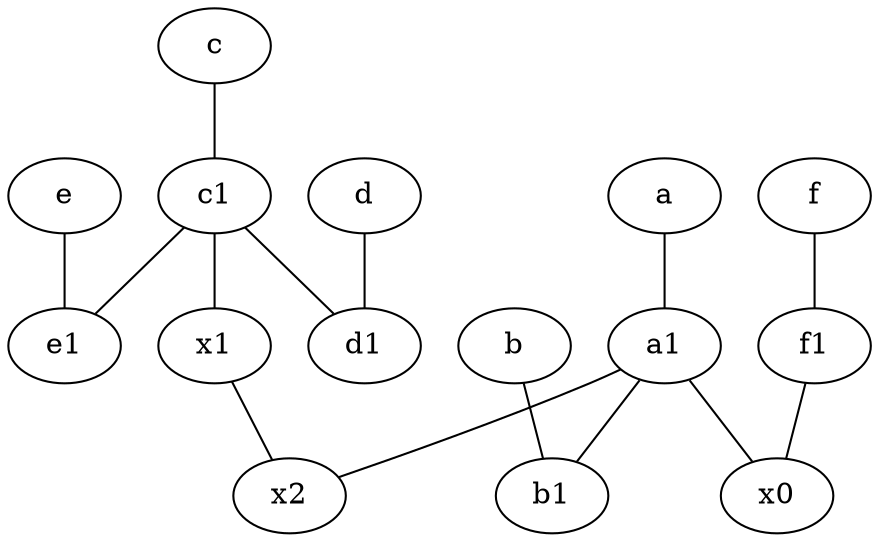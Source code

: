 graph {
	node [labelfontsize=50]
	a1 [labelfontsize=50 pos="8,3!"]
	x2 [labelfontsize=50]
	x1 [labelfontsize=50]
	e1 [labelfontsize=50 pos="7,7!"]
	f1 [labelfontsize=50 pos="3,8!"]
	c1 [labelfontsize=50 pos="4.5,3!"]
	d1 [labelfontsize=50 pos="3,5!"]
	b1 [labelfontsize=50 pos="9,4!"]
	x0 [labelfontsize=50]
	d [labelfontsize=50 pos="2,5!"]
	c1 -- x1
	c1 -- e1
	x1 -- x2
	a -- a1
	a1 -- b1
	c1 -- d1
	a1 -- x0
	f1 -- x0
	a1 -- x2
	d -- d1
	e -- e1
	f -- f1
	c -- c1
	b -- b1
}
